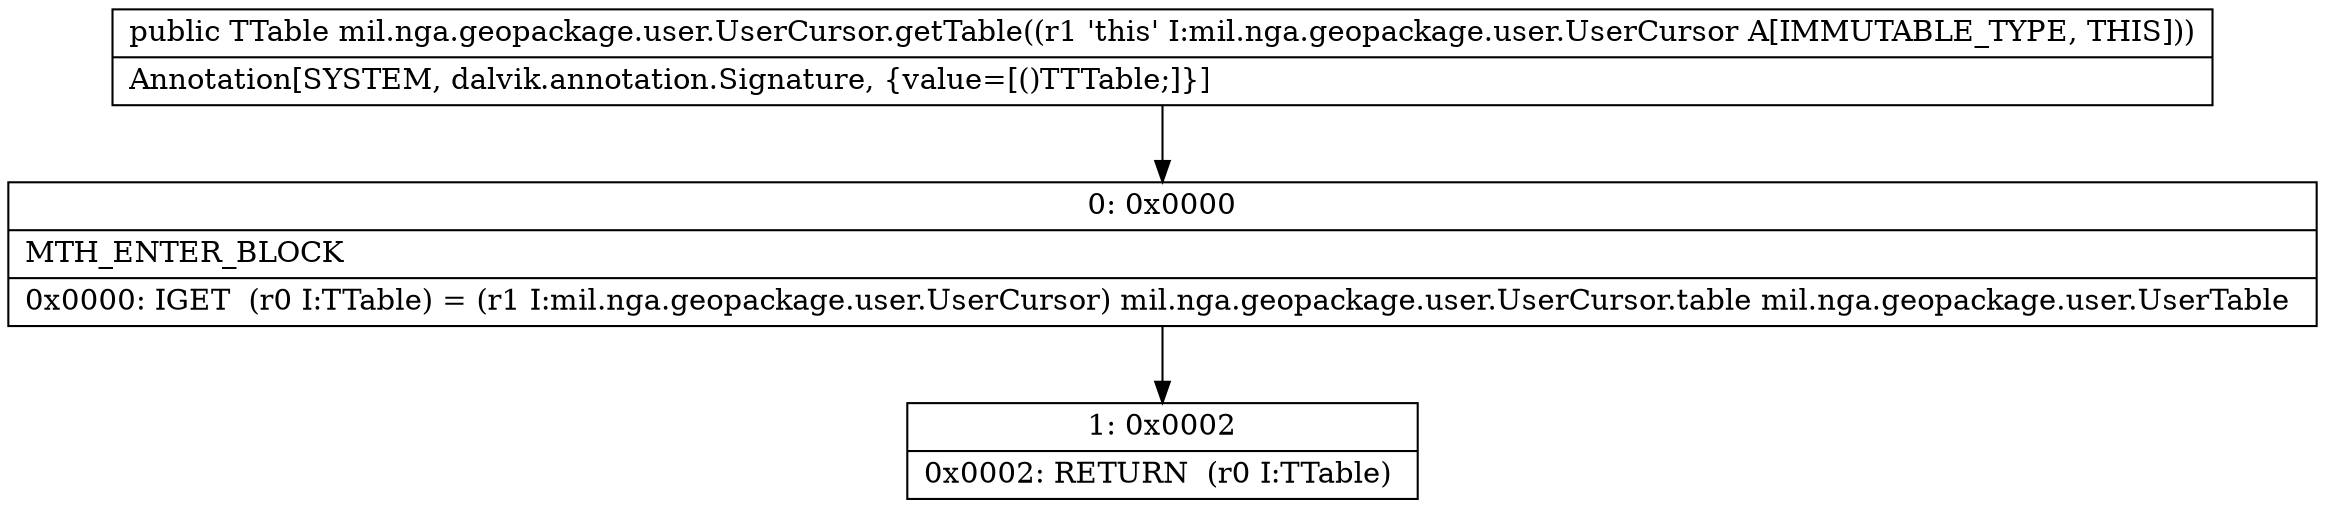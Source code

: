 digraph "CFG formil.nga.geopackage.user.UserCursor.getTable()Lmil\/nga\/geopackage\/user\/UserTable;" {
Node_0 [shape=record,label="{0\:\ 0x0000|MTH_ENTER_BLOCK\l|0x0000: IGET  (r0 I:TTable) = (r1 I:mil.nga.geopackage.user.UserCursor) mil.nga.geopackage.user.UserCursor.table mil.nga.geopackage.user.UserTable \l}"];
Node_1 [shape=record,label="{1\:\ 0x0002|0x0002: RETURN  (r0 I:TTable) \l}"];
MethodNode[shape=record,label="{public TTable mil.nga.geopackage.user.UserCursor.getTable((r1 'this' I:mil.nga.geopackage.user.UserCursor A[IMMUTABLE_TYPE, THIS]))  | Annotation[SYSTEM, dalvik.annotation.Signature, \{value=[()TTTable;]\}]\l}"];
MethodNode -> Node_0;
Node_0 -> Node_1;
}

